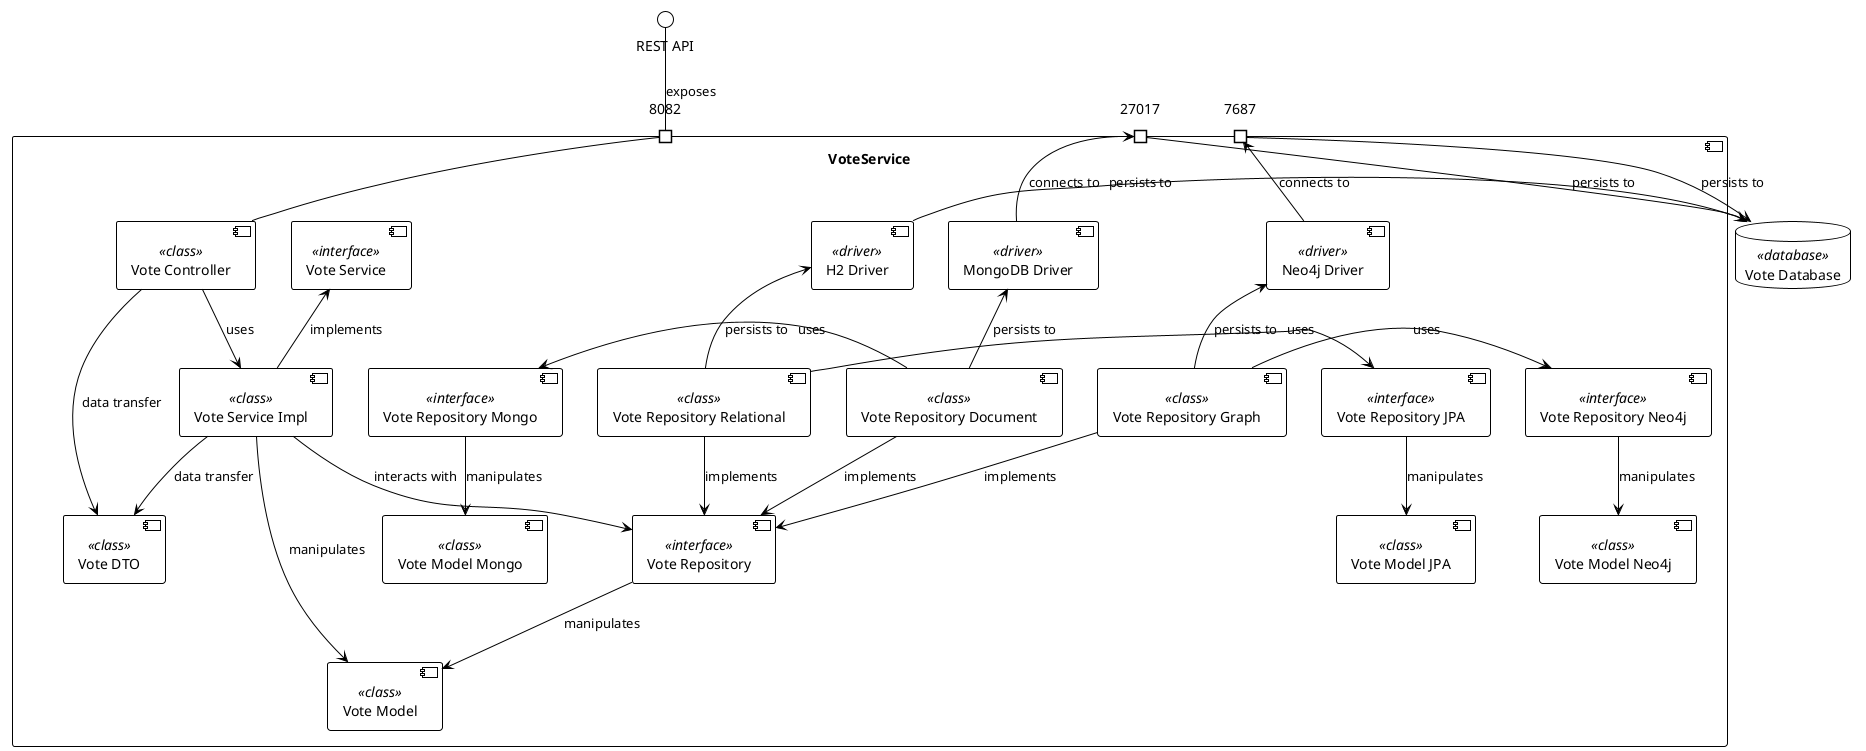 @startuml
!theme plain

Component VoteService {
    Port "8082" as port8082
    component "Vote Controller" as VoteCtrl <<class>>

    component "Vote Service" as VoteSvc <<interface>>
    component "Vote Service Impl" as VoteSvcImpl <<class>>

    component "Vote DTO" as VoteDTO <<class>>

    component "Vote Model" as VoteModel <<class>>
    component "Vote Model Mongo" as VoteModelMongo <<class>>

    component "Vote Model JPA" as VoteModelJPA <<class>>

    component "Vote Model Neo4j" as VoteModelNeo4j <<class>>

    component "Vote Repository" as VoteRepo <<interface>>
    component "Vote Repository Document" as VoteRepoDocument <<class>>
    component "Vote Repository Mongo" as VoteRepoMongo <<interface>>

    component "Vote Repository Relational" as VoteRepoRelational <<class>>
    component "Vote Repository JPA" as VoteRepoJPA <<interface>>

    component "Vote Repository Graph" as VoteRepoGraph <<class>>
    component "Vote Repository Neo4j" as VoteRepoNeo4j <<interface>>

    component "MongoDB Driver" as MongoDriver <<driver>>
    component "Neo4j Driver" as Neo4jDriver <<driver>>
    component "H2 Driver" as H2Driver <<driver>>


    Port "27017" as portMongo
    Port "7687" as portNeo4j
}

database "Vote Database" as VoteDB <<database>>

port8082 -up- "REST API" : exposes

VoteCtrl -up- port8082

VoteSvcImpl -up-> VoteSvc : implements

VoteCtrl -down-> VoteSvcImpl : uses
VoteCtrl -down-> VoteDTO : data transfer
VoteSvcImpl -down-> VoteDTO : data transfer
VoteSvcImpl -down-> VoteModel : manipulates

VoteRepoDocument -down-> VoteRepo : implements
VoteRepoRelational -down-> VoteRepo : implements
VoteRepoGraph -down-> VoteRepo : implements

VoteRepoDocument -right-> VoteRepoMongo : uses
VoteRepoRelational -right-> VoteRepoJPA : uses
VoteRepoGraph -right-> VoteRepoNeo4j : uses

VoteSvcImpl -down-> VoteRepo : interacts with
VoteRepo -down-> VoteModel : manipulates
VoteRepoMongo -down-> VoteModelMongo : manipulates
VoteRepoJPA -down-> VoteModelJPA : manipulates
VoteRepoNeo4j -down-> VoteModelNeo4j : manipulates

VoteRepoDocument -up-> MongoDriver : persists to
VoteRepoRelational -up-> H2Driver : persists to
VoteRepoGraph -up-> Neo4jDriver : persists to

H2Driver -up-> VoteDB : persists to

MongoDriver -down-> portMongo : connects to
Neo4jDriver -down-> portNeo4j : connects to

portMongo -down-> VoteDB : persists to
portNeo4j -down-> VoteDB : persists to

@enduml
